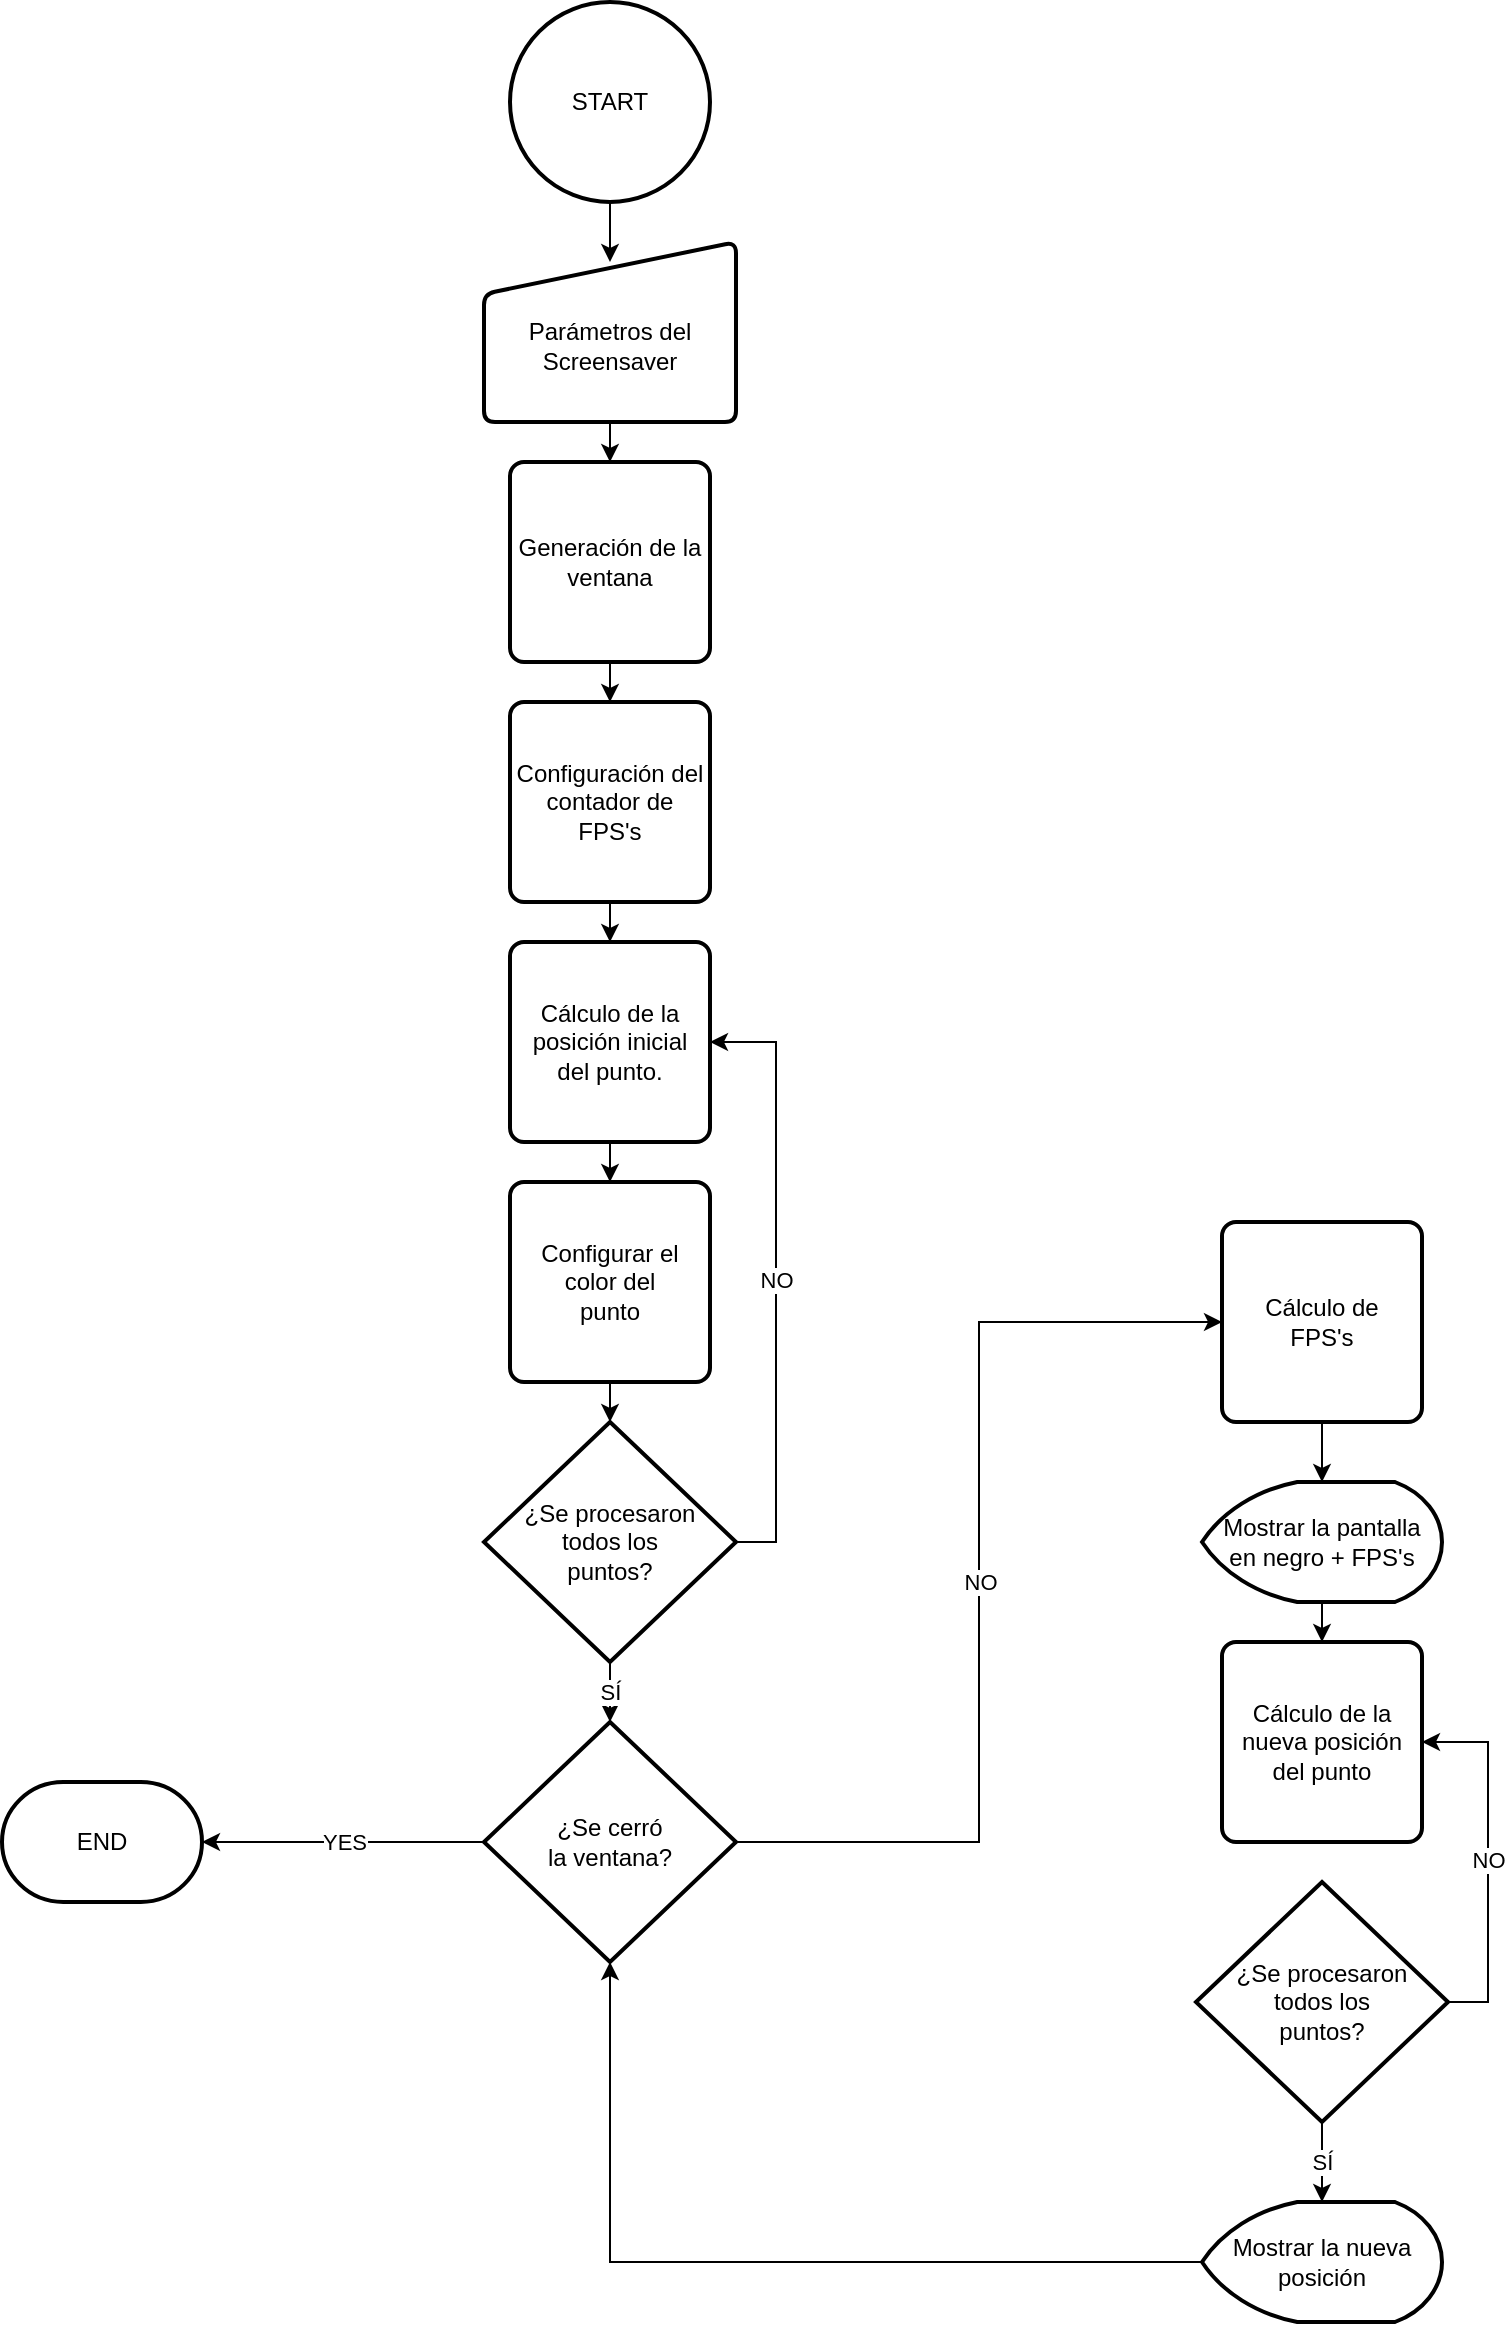 <mxfile version="24.7.10">
  <diagram name="Página-1" id="CAY9cGmKcOnxc8L-JF2B">
    <mxGraphModel dx="1002" dy="1720" grid="1" gridSize="10" guides="1" tooltips="1" connect="1" arrows="1" fold="1" page="1" pageScale="1" pageWidth="827" pageHeight="1169" math="0" shadow="0">
      <root>
        <mxCell id="0" />
        <mxCell id="1" parent="0" />
        <mxCell id="B5eHFgsUuDrGUnXM7KJn-1" value="START" style="strokeWidth=2;html=1;shape=mxgraph.flowchart.start_2;whiteSpace=wrap;" vertex="1" parent="1">
          <mxGeometry x="364" width="100" height="100" as="geometry" />
        </mxCell>
        <mxCell id="B5eHFgsUuDrGUnXM7KJn-6" style="edgeStyle=orthogonalEdgeStyle;rounded=0;orthogonalLoop=1;jettySize=auto;html=1;exitX=0.5;exitY=1;exitDx=0;exitDy=0;entryX=0.5;entryY=0;entryDx=0;entryDy=0;" edge="1" parent="1" source="B5eHFgsUuDrGUnXM7KJn-2" target="B5eHFgsUuDrGUnXM7KJn-3">
          <mxGeometry relative="1" as="geometry" />
        </mxCell>
        <mxCell id="B5eHFgsUuDrGUnXM7KJn-2" value="&lt;div&gt;&lt;br&gt;&lt;/div&gt;Parámetros del Screensaver" style="html=1;strokeWidth=2;shape=manualInput;whiteSpace=wrap;rounded=1;size=26;arcSize=11;" vertex="1" parent="1">
          <mxGeometry x="351" y="120" width="126" height="90" as="geometry" />
        </mxCell>
        <mxCell id="B5eHFgsUuDrGUnXM7KJn-10" style="edgeStyle=orthogonalEdgeStyle;rounded=0;orthogonalLoop=1;jettySize=auto;html=1;exitX=0.5;exitY=1;exitDx=0;exitDy=0;entryX=0.5;entryY=0;entryDx=0;entryDy=0;" edge="1" parent="1" source="B5eHFgsUuDrGUnXM7KJn-3" target="B5eHFgsUuDrGUnXM7KJn-9">
          <mxGeometry relative="1" as="geometry" />
        </mxCell>
        <mxCell id="B5eHFgsUuDrGUnXM7KJn-3" value="Generación de la ventana" style="rounded=1;whiteSpace=wrap;html=1;absoluteArcSize=1;arcSize=14;strokeWidth=2;" vertex="1" parent="1">
          <mxGeometry x="364" y="230" width="100" height="100" as="geometry" />
        </mxCell>
        <mxCell id="B5eHFgsUuDrGUnXM7KJn-5" style="edgeStyle=orthogonalEdgeStyle;rounded=0;orthogonalLoop=1;jettySize=auto;html=1;exitX=0.5;exitY=1;exitDx=0;exitDy=0;exitPerimeter=0;entryX=0.5;entryY=0.111;entryDx=0;entryDy=0;entryPerimeter=0;" edge="1" parent="1" source="B5eHFgsUuDrGUnXM7KJn-1" target="B5eHFgsUuDrGUnXM7KJn-2">
          <mxGeometry relative="1" as="geometry" />
        </mxCell>
        <mxCell id="B5eHFgsUuDrGUnXM7KJn-16" style="edgeStyle=orthogonalEdgeStyle;rounded=0;orthogonalLoop=1;jettySize=auto;html=1;exitX=0.5;exitY=1;exitDx=0;exitDy=0;entryX=0.5;entryY=0;entryDx=0;entryDy=0;" edge="1" parent="1" source="B5eHFgsUuDrGUnXM7KJn-9" target="B5eHFgsUuDrGUnXM7KJn-12">
          <mxGeometry relative="1" as="geometry" />
        </mxCell>
        <mxCell id="B5eHFgsUuDrGUnXM7KJn-9" value="Configuración del contador de FPS&#39;s" style="rounded=1;whiteSpace=wrap;html=1;absoluteArcSize=1;arcSize=14;strokeWidth=2;" vertex="1" parent="1">
          <mxGeometry x="364" y="350" width="100" height="100" as="geometry" />
        </mxCell>
        <mxCell id="B5eHFgsUuDrGUnXM7KJn-17" style="edgeStyle=orthogonalEdgeStyle;rounded=0;orthogonalLoop=1;jettySize=auto;html=1;exitX=0.5;exitY=1;exitDx=0;exitDy=0;entryX=0.5;entryY=0;entryDx=0;entryDy=0;" edge="1" parent="1" source="B5eHFgsUuDrGUnXM7KJn-12" target="B5eHFgsUuDrGUnXM7KJn-14">
          <mxGeometry relative="1" as="geometry" />
        </mxCell>
        <mxCell id="B5eHFgsUuDrGUnXM7KJn-12" value="Cálculo de la posición inicial&lt;div&gt;del punto.&lt;/div&gt;" style="rounded=1;whiteSpace=wrap;html=1;absoluteArcSize=1;arcSize=14;strokeWidth=2;" vertex="1" parent="1">
          <mxGeometry x="364" y="470" width="100" height="100" as="geometry" />
        </mxCell>
        <mxCell id="B5eHFgsUuDrGUnXM7KJn-14" value="Configurar el&lt;div&gt;color del&lt;/div&gt;&lt;div&gt;punto&lt;/div&gt;" style="rounded=1;whiteSpace=wrap;html=1;absoluteArcSize=1;arcSize=14;strokeWidth=2;" vertex="1" parent="1">
          <mxGeometry x="364" y="590" width="100" height="100" as="geometry" />
        </mxCell>
        <mxCell id="B5eHFgsUuDrGUnXM7KJn-19" value="NO" style="edgeStyle=orthogonalEdgeStyle;rounded=0;orthogonalLoop=1;jettySize=auto;html=1;exitX=1;exitY=0.5;exitDx=0;exitDy=0;exitPerimeter=0;entryX=1;entryY=0.5;entryDx=0;entryDy=0;" edge="1" parent="1" source="B5eHFgsUuDrGUnXM7KJn-15" target="B5eHFgsUuDrGUnXM7KJn-12">
          <mxGeometry relative="1" as="geometry" />
        </mxCell>
        <mxCell id="B5eHFgsUuDrGUnXM7KJn-15" value="¿Se procesaron&lt;div&gt;todos los&lt;div&gt;puntos?&lt;/div&gt;&lt;/div&gt;" style="strokeWidth=2;html=1;shape=mxgraph.flowchart.decision;whiteSpace=wrap;" vertex="1" parent="1">
          <mxGeometry x="351" y="710" width="126" height="120" as="geometry" />
        </mxCell>
        <mxCell id="B5eHFgsUuDrGUnXM7KJn-18" style="edgeStyle=orthogonalEdgeStyle;rounded=0;orthogonalLoop=1;jettySize=auto;html=1;exitX=0.5;exitY=1;exitDx=0;exitDy=0;entryX=0.5;entryY=0;entryDx=0;entryDy=0;entryPerimeter=0;" edge="1" parent="1" source="B5eHFgsUuDrGUnXM7KJn-14" target="B5eHFgsUuDrGUnXM7KJn-15">
          <mxGeometry relative="1" as="geometry" />
        </mxCell>
        <mxCell id="B5eHFgsUuDrGUnXM7KJn-25" value="NO" style="edgeStyle=orthogonalEdgeStyle;rounded=0;orthogonalLoop=1;jettySize=auto;html=1;exitX=1;exitY=0.5;exitDx=0;exitDy=0;exitPerimeter=0;entryX=0;entryY=0.5;entryDx=0;entryDy=0;" edge="1" parent="1" source="B5eHFgsUuDrGUnXM7KJn-21" target="B5eHFgsUuDrGUnXM7KJn-23">
          <mxGeometry relative="1" as="geometry" />
        </mxCell>
        <mxCell id="B5eHFgsUuDrGUnXM7KJn-21" value="¿Se cerró&lt;div&gt;la ventana?&lt;/div&gt;" style="strokeWidth=2;html=1;shape=mxgraph.flowchart.decision;whiteSpace=wrap;" vertex="1" parent="1">
          <mxGeometry x="351" y="860" width="126" height="120" as="geometry" />
        </mxCell>
        <mxCell id="B5eHFgsUuDrGUnXM7KJn-22" value="SÍ" style="edgeStyle=orthogonalEdgeStyle;rounded=0;orthogonalLoop=1;jettySize=auto;html=1;exitX=0.5;exitY=1;exitDx=0;exitDy=0;exitPerimeter=0;entryX=0.5;entryY=0;entryDx=0;entryDy=0;entryPerimeter=0;" edge="1" parent="1" source="B5eHFgsUuDrGUnXM7KJn-15" target="B5eHFgsUuDrGUnXM7KJn-21">
          <mxGeometry relative="1" as="geometry" />
        </mxCell>
        <mxCell id="B5eHFgsUuDrGUnXM7KJn-23" value="Cálculo de&lt;div&gt;FPS&#39;s&lt;/div&gt;" style="rounded=1;whiteSpace=wrap;html=1;absoluteArcSize=1;arcSize=14;strokeWidth=2;" vertex="1" parent="1">
          <mxGeometry x="720" y="610" width="100" height="100" as="geometry" />
        </mxCell>
        <mxCell id="B5eHFgsUuDrGUnXM7KJn-26" value="END" style="strokeWidth=2;html=1;shape=mxgraph.flowchart.terminator;whiteSpace=wrap;" vertex="1" parent="1">
          <mxGeometry x="110" y="890" width="100" height="60" as="geometry" />
        </mxCell>
        <mxCell id="B5eHFgsUuDrGUnXM7KJn-27" value="YES" style="edgeStyle=orthogonalEdgeStyle;rounded=0;orthogonalLoop=1;jettySize=auto;html=1;exitX=0;exitY=0.5;exitDx=0;exitDy=0;exitPerimeter=0;entryX=1;entryY=0.5;entryDx=0;entryDy=0;entryPerimeter=0;" edge="1" parent="1" source="B5eHFgsUuDrGUnXM7KJn-21" target="B5eHFgsUuDrGUnXM7KJn-26">
          <mxGeometry relative="1" as="geometry" />
        </mxCell>
        <mxCell id="B5eHFgsUuDrGUnXM7KJn-31" style="edgeStyle=orthogonalEdgeStyle;rounded=0;orthogonalLoop=1;jettySize=auto;html=1;exitX=0.5;exitY=1;exitDx=0;exitDy=0;exitPerimeter=0;entryX=0.5;entryY=0;entryDx=0;entryDy=0;" edge="1" parent="1" source="B5eHFgsUuDrGUnXM7KJn-28" target="B5eHFgsUuDrGUnXM7KJn-30">
          <mxGeometry relative="1" as="geometry" />
        </mxCell>
        <mxCell id="B5eHFgsUuDrGUnXM7KJn-28" value="Mostrar la pantalla en&amp;nbsp;&lt;span style=&quot;background-color: initial;&quot;&gt;negro + FPS&#39;s&lt;/span&gt;" style="strokeWidth=2;html=1;shape=mxgraph.flowchart.display;whiteSpace=wrap;" vertex="1" parent="1">
          <mxGeometry x="710" y="740" width="120" height="60" as="geometry" />
        </mxCell>
        <mxCell id="B5eHFgsUuDrGUnXM7KJn-29" style="edgeStyle=orthogonalEdgeStyle;rounded=0;orthogonalLoop=1;jettySize=auto;html=1;exitX=0.5;exitY=1;exitDx=0;exitDy=0;entryX=0.5;entryY=0;entryDx=0;entryDy=0;entryPerimeter=0;" edge="1" parent="1" source="B5eHFgsUuDrGUnXM7KJn-23" target="B5eHFgsUuDrGUnXM7KJn-28">
          <mxGeometry relative="1" as="geometry" />
        </mxCell>
        <mxCell id="B5eHFgsUuDrGUnXM7KJn-30" value="Cálculo de la&lt;div&gt;nueva posición&lt;/div&gt;&lt;div&gt;del punto&lt;/div&gt;" style="rounded=1;whiteSpace=wrap;html=1;absoluteArcSize=1;arcSize=14;strokeWidth=2;" vertex="1" parent="1">
          <mxGeometry x="720" y="820" width="100" height="100" as="geometry" />
        </mxCell>
        <mxCell id="B5eHFgsUuDrGUnXM7KJn-35" value="NO" style="edgeStyle=orthogonalEdgeStyle;rounded=0;orthogonalLoop=1;jettySize=auto;html=1;exitX=1;exitY=0.5;exitDx=0;exitDy=0;exitPerimeter=0;entryX=1;entryY=0.5;entryDx=0;entryDy=0;" edge="1" parent="1" source="B5eHFgsUuDrGUnXM7KJn-34" target="B5eHFgsUuDrGUnXM7KJn-30">
          <mxGeometry relative="1" as="geometry" />
        </mxCell>
        <mxCell id="B5eHFgsUuDrGUnXM7KJn-34" value="¿Se procesaron&lt;div&gt;todos los&lt;div&gt;puntos?&lt;/div&gt;&lt;/div&gt;" style="strokeWidth=2;html=1;shape=mxgraph.flowchart.decision;whiteSpace=wrap;" vertex="1" parent="1">
          <mxGeometry x="707" y="940" width="126" height="120" as="geometry" />
        </mxCell>
        <mxCell id="B5eHFgsUuDrGUnXM7KJn-38" value="Mostrar la nueva&lt;div&gt;posición&lt;/div&gt;" style="strokeWidth=2;html=1;shape=mxgraph.flowchart.display;whiteSpace=wrap;" vertex="1" parent="1">
          <mxGeometry x="710" y="1100" width="120" height="60" as="geometry" />
        </mxCell>
        <mxCell id="B5eHFgsUuDrGUnXM7KJn-39" value="SÍ" style="edgeStyle=orthogonalEdgeStyle;rounded=0;orthogonalLoop=1;jettySize=auto;html=1;exitX=0.5;exitY=1;exitDx=0;exitDy=0;exitPerimeter=0;entryX=0.5;entryY=0;entryDx=0;entryDy=0;entryPerimeter=0;" edge="1" parent="1" source="B5eHFgsUuDrGUnXM7KJn-34" target="B5eHFgsUuDrGUnXM7KJn-38">
          <mxGeometry relative="1" as="geometry" />
        </mxCell>
        <mxCell id="B5eHFgsUuDrGUnXM7KJn-40" style="edgeStyle=orthogonalEdgeStyle;rounded=0;orthogonalLoop=1;jettySize=auto;html=1;exitX=0;exitY=0.5;exitDx=0;exitDy=0;exitPerimeter=0;entryX=0.5;entryY=1;entryDx=0;entryDy=0;entryPerimeter=0;" edge="1" parent="1" source="B5eHFgsUuDrGUnXM7KJn-38" target="B5eHFgsUuDrGUnXM7KJn-21">
          <mxGeometry relative="1" as="geometry" />
        </mxCell>
      </root>
    </mxGraphModel>
  </diagram>
</mxfile>
